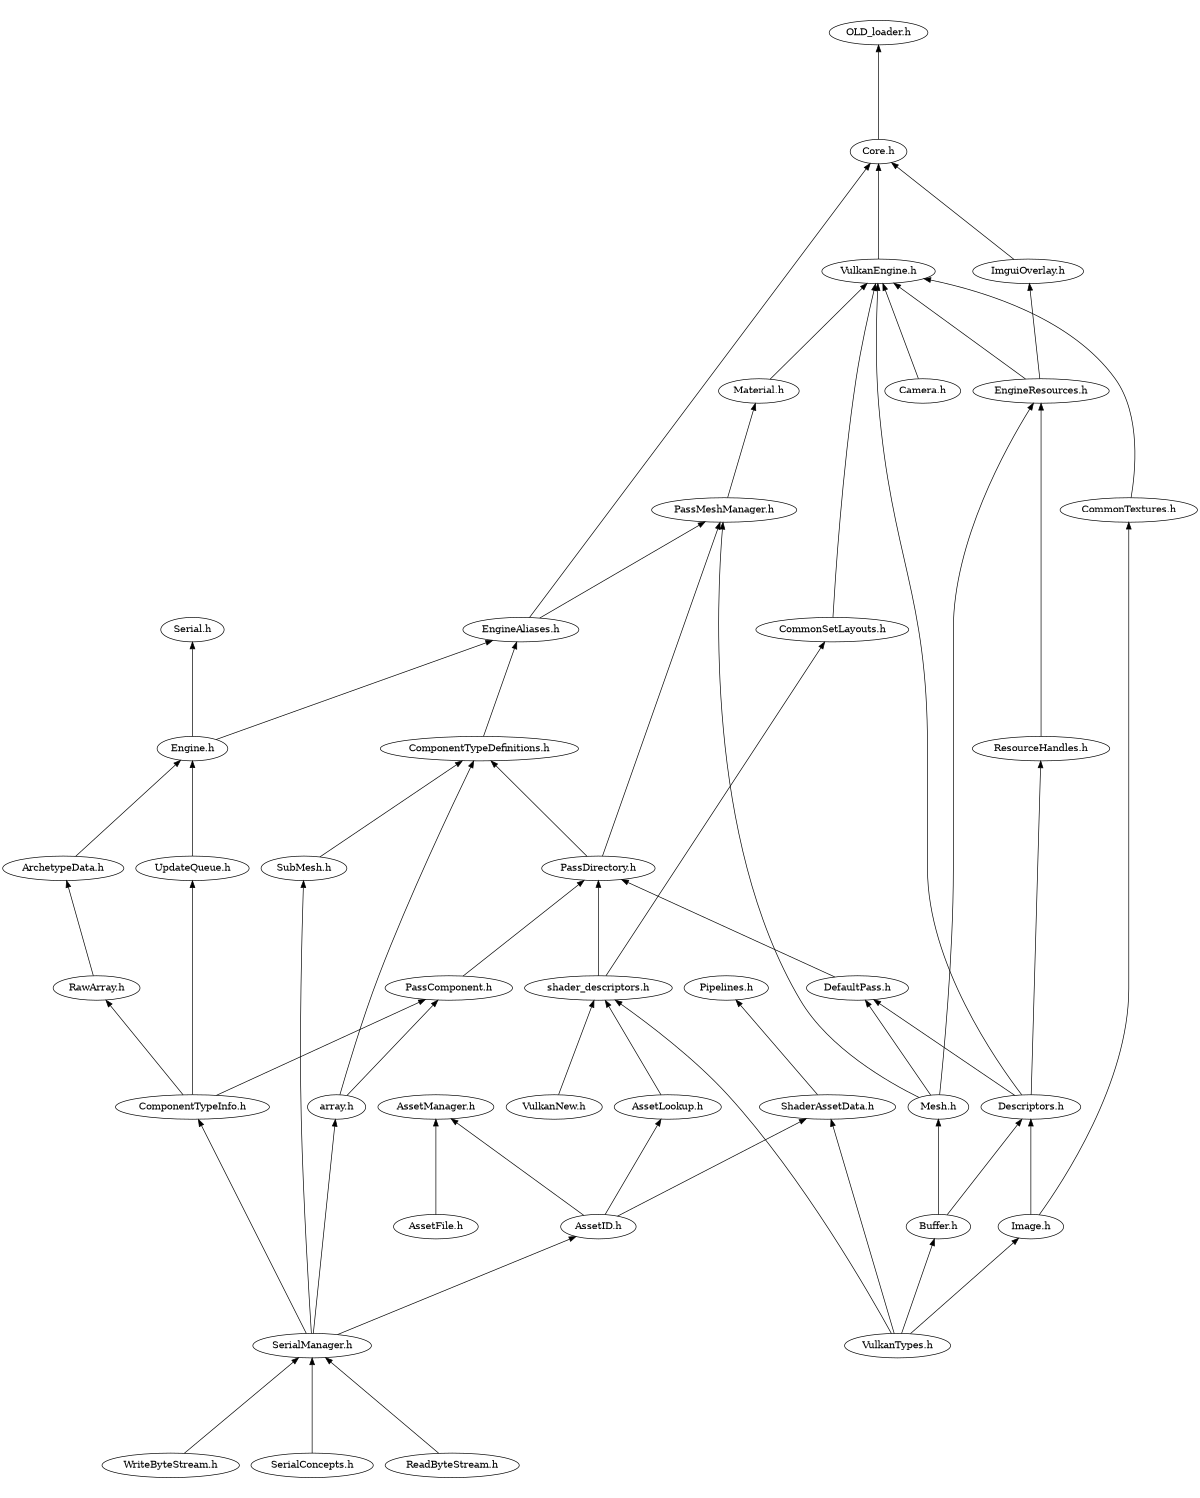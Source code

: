 digraph "source tree" {
	edge [dir="back"];
    overlap=scale;
    size="8,10";
    ratio="fill";
    fontsize="16";
    fontname="Helvetica";
	clusterrank="local";
	"PassDirectory.h" -> "DefaultPass.h"
	"Engine.h" -> "UpdateQueue.h"
	"ArchetypeData.h" -> "RawArray.h"
	"ShaderAssetData.h" -> "VulkanTypes.h"
	"Core.h" -> "EngineAliases.h"
	"ResourceHandles.h" -> "Descriptors.h"
	"OLD_loader.h" -> "Core.h"
	"Mesh.h" -> "Buffer.h"
	"VulkanEngine.h" -> "Descriptors.h"
	"SubMesh.h" -> "SerialManager.h"
	"Material.h" -> "PassMeshManager.h"
	"array.h" -> "SerialManager.h"
	"ComponentTypeInfo.h" -> "SerialManager.h"
	"DefaultPass.h" -> "Descriptors.h"
	"CommonTextures.h" -> "Image.h"
	"CommonSetLayouts.h" -> "shader_descriptors.h"
	"shader_descriptors.h" -> "VulkanTypes.h"
	"RawArray.h" -> "ComponentTypeInfo.h"
	"Serial.h" -> "Engine.h"
	"PassDirectory.h" -> "shader_descriptors.h"
	"ComponentTypeDefinitions.h" -> "SubMesh.h"
	"VulkanEngine.h" -> "Camera.h"
	"VulkanEngine.h" -> "EngineResources.h"
	"Core.h" -> "VulkanEngine.h"
	"PassComponent.h" -> "array.h"
	"ShaderAssetData.h" -> "AssetID.h"
	"VulkanEngine.h" -> "CommonTextures.h"
	"SerialManager.h" -> "WriteByteStream.h"
	"ImguiOverlay.h" -> "EngineResources.h"
	"VulkanEngine.h" -> "CommonSetLayouts.h"
	"VulkanEngine.h" -> "Material.h"
	"AssetManager.h" -> "AssetFile.h"
	"PassMeshManager.h" -> "PassDirectory.h"
	"Pipelines.h" -> "ShaderAssetData.h"
	"ComponentTypeDefinitions.h" -> "array.h"
	"Engine.h" -> "ArchetypeData.h"
	"shader_descriptors.h" -> "AssetLookup.h"
	"SerialManager.h" -> "SerialConcepts.h"
	"Descriptors.h" -> "Image.h"
	"PassMeshManager.h" -> "EngineAliases.h"
	"AssetLookup.h" -> "AssetID.h"
	"shader_descriptors.h" -> "VulkanNew.h"
	"Core.h" -> "ImguiOverlay.h"
	"SerialManager.h" -> "ReadByteStream.h"
	"PassDirectory.h" -> "PassComponent.h"
	"EngineResources.h" -> "Mesh.h"
	"PassComponent.h" -> "ComponentTypeInfo.h"
	"EngineResources.h" -> "ResourceHandles.h"
	"UpdateQueue.h" -> "ComponentTypeInfo.h"
	"AssetID.h" -> "SerialManager.h"
	"EngineAliases.h" -> "ComponentTypeDefinitions.h"
	"Image.h" -> "VulkanTypes.h"
	"Buffer.h" -> "VulkanTypes.h"
	"AssetManager.h" -> "AssetID.h"
	"EngineAliases.h" -> "Engine.h"
	"PassMeshManager.h" -> "Mesh.h"
	"ComponentTypeDefinitions.h" -> "PassDirectory.h"
	"DefaultPass.h" -> "Mesh.h"
	"Descriptors.h" -> "Buffer.h"
}
